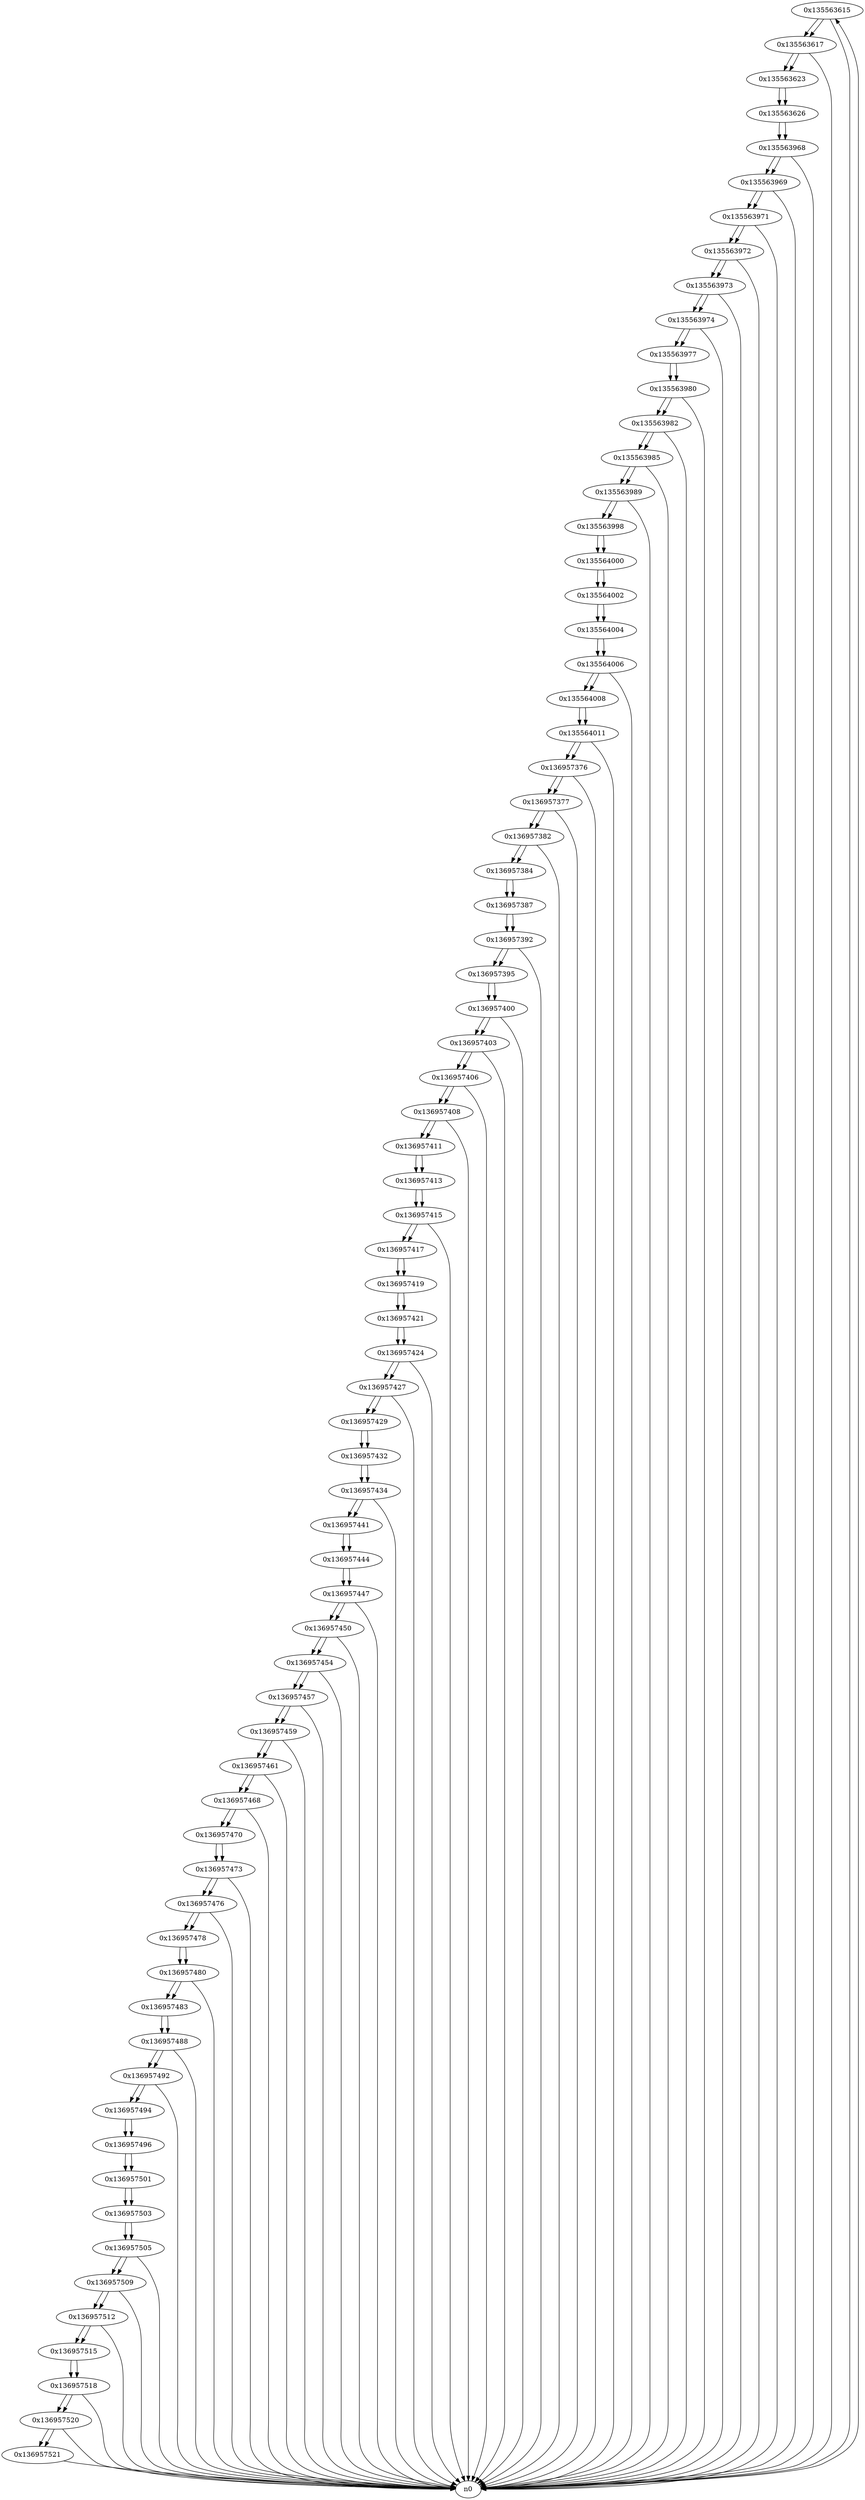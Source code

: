 digraph G{
/* nodes */
  n1 [label="0x135563615"]
  n2 [label="0x135563617"]
  n3 [label="0x135563623"]
  n4 [label="0x135563626"]
  n5 [label="0x135563968"]
  n6 [label="0x135563969"]
  n7 [label="0x135563971"]
  n8 [label="0x135563972"]
  n9 [label="0x135563973"]
  n10 [label="0x135563974"]
  n11 [label="0x135563977"]
  n12 [label="0x135563980"]
  n13 [label="0x135563982"]
  n14 [label="0x135563985"]
  n15 [label="0x135563989"]
  n16 [label="0x135563998"]
  n17 [label="0x135564000"]
  n18 [label="0x135564002"]
  n19 [label="0x135564004"]
  n20 [label="0x135564006"]
  n21 [label="0x135564008"]
  n22 [label="0x135564011"]
  n23 [label="0x136957376"]
  n24 [label="0x136957377"]
  n25 [label="0x136957382"]
  n26 [label="0x136957384"]
  n27 [label="0x136957387"]
  n28 [label="0x136957392"]
  n29 [label="0x136957395"]
  n30 [label="0x136957400"]
  n31 [label="0x136957403"]
  n32 [label="0x136957406"]
  n33 [label="0x136957408"]
  n34 [label="0x136957411"]
  n35 [label="0x136957413"]
  n36 [label="0x136957415"]
  n37 [label="0x136957417"]
  n38 [label="0x136957419"]
  n39 [label="0x136957421"]
  n40 [label="0x136957424"]
  n41 [label="0x136957427"]
  n42 [label="0x136957429"]
  n43 [label="0x136957432"]
  n44 [label="0x136957434"]
  n45 [label="0x136957441"]
  n46 [label="0x136957444"]
  n47 [label="0x136957447"]
  n48 [label="0x136957450"]
  n49 [label="0x136957454"]
  n50 [label="0x136957457"]
  n51 [label="0x136957459"]
  n52 [label="0x136957461"]
  n53 [label="0x136957468"]
  n54 [label="0x136957470"]
  n55 [label="0x136957473"]
  n56 [label="0x136957476"]
  n57 [label="0x136957478"]
  n58 [label="0x136957480"]
  n59 [label="0x136957483"]
  n60 [label="0x136957488"]
  n61 [label="0x136957492"]
  n62 [label="0x136957494"]
  n63 [label="0x136957496"]
  n64 [label="0x136957501"]
  n65 [label="0x136957503"]
  n66 [label="0x136957505"]
  n67 [label="0x136957509"]
  n68 [label="0x136957512"]
  n69 [label="0x136957515"]
  n70 [label="0x136957518"]
  n71 [label="0x136957520"]
  n72 [label="0x136957521"]
/* edges */
n1 -> n2;
n1 -> n0;
n0 -> n1;
n2 -> n3;
n2 -> n0;
n1 -> n2;
n3 -> n4;
n2 -> n3;
n4 -> n5;
n3 -> n4;
n5 -> n6;
n5 -> n0;
n4 -> n5;
n6 -> n7;
n6 -> n0;
n5 -> n6;
n7 -> n8;
n7 -> n0;
n6 -> n7;
n8 -> n9;
n8 -> n0;
n7 -> n8;
n9 -> n10;
n9 -> n0;
n8 -> n9;
n10 -> n11;
n10 -> n0;
n9 -> n10;
n11 -> n12;
n10 -> n11;
n12 -> n13;
n12 -> n0;
n11 -> n12;
n13 -> n14;
n13 -> n0;
n12 -> n13;
n14 -> n15;
n14 -> n0;
n13 -> n14;
n15 -> n16;
n15 -> n0;
n14 -> n15;
n16 -> n17;
n15 -> n16;
n17 -> n18;
n16 -> n17;
n18 -> n19;
n17 -> n18;
n19 -> n20;
n18 -> n19;
n20 -> n21;
n20 -> n0;
n19 -> n20;
n21 -> n22;
n20 -> n21;
n22 -> n23;
n22 -> n0;
n21 -> n22;
n23 -> n24;
n23 -> n0;
n22 -> n23;
n24 -> n25;
n24 -> n0;
n23 -> n24;
n25 -> n26;
n25 -> n0;
n24 -> n25;
n26 -> n27;
n25 -> n26;
n27 -> n28;
n26 -> n27;
n28 -> n29;
n28 -> n0;
n27 -> n28;
n29 -> n30;
n28 -> n29;
n30 -> n31;
n30 -> n0;
n29 -> n30;
n31 -> n32;
n31 -> n0;
n30 -> n31;
n32 -> n33;
n32 -> n0;
n31 -> n32;
n33 -> n34;
n33 -> n0;
n32 -> n33;
n34 -> n35;
n33 -> n34;
n35 -> n36;
n34 -> n35;
n36 -> n37;
n36 -> n0;
n35 -> n36;
n37 -> n38;
n36 -> n37;
n38 -> n39;
n37 -> n38;
n39 -> n40;
n38 -> n39;
n40 -> n41;
n40 -> n0;
n39 -> n40;
n41 -> n42;
n41 -> n0;
n40 -> n41;
n42 -> n43;
n41 -> n42;
n43 -> n44;
n42 -> n43;
n44 -> n45;
n44 -> n0;
n43 -> n44;
n45 -> n46;
n44 -> n45;
n46 -> n47;
n45 -> n46;
n47 -> n48;
n47 -> n0;
n46 -> n47;
n48 -> n49;
n48 -> n0;
n47 -> n48;
n49 -> n50;
n49 -> n0;
n48 -> n49;
n50 -> n51;
n50 -> n0;
n49 -> n50;
n51 -> n52;
n51 -> n0;
n50 -> n51;
n52 -> n53;
n52 -> n0;
n51 -> n52;
n53 -> n54;
n53 -> n0;
n52 -> n53;
n54 -> n55;
n53 -> n54;
n55 -> n56;
n55 -> n0;
n54 -> n55;
n56 -> n57;
n56 -> n0;
n55 -> n56;
n57 -> n58;
n56 -> n57;
n58 -> n59;
n58 -> n0;
n57 -> n58;
n59 -> n60;
n58 -> n59;
n60 -> n61;
n60 -> n0;
n59 -> n60;
n61 -> n62;
n61 -> n0;
n60 -> n61;
n62 -> n63;
n61 -> n62;
n63 -> n64;
n62 -> n63;
n64 -> n65;
n63 -> n64;
n65 -> n66;
n64 -> n65;
n66 -> n67;
n66 -> n0;
n65 -> n66;
n67 -> n68;
n67 -> n0;
n66 -> n67;
n68 -> n69;
n68 -> n0;
n67 -> n68;
n69 -> n70;
n68 -> n69;
n70 -> n71;
n70 -> n0;
n69 -> n70;
n71 -> n72;
n71 -> n0;
n70 -> n71;
n72 -> n0;
n71 -> n72;
}
